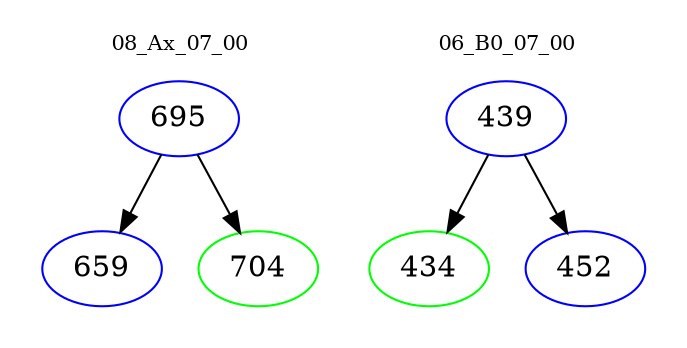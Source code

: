 digraph{
subgraph cluster_0 {
color = white
label = "08_Ax_07_00";
fontsize=10;
T0_695 [label="695", color="blue"]
T0_695 -> T0_659 [color="black"]
T0_659 [label="659", color="blue"]
T0_695 -> T0_704 [color="black"]
T0_704 [label="704", color="green"]
}
subgraph cluster_1 {
color = white
label = "06_B0_07_00";
fontsize=10;
T1_439 [label="439", color="blue"]
T1_439 -> T1_434 [color="black"]
T1_434 [label="434", color="green"]
T1_439 -> T1_452 [color="black"]
T1_452 [label="452", color="blue"]
}
}
